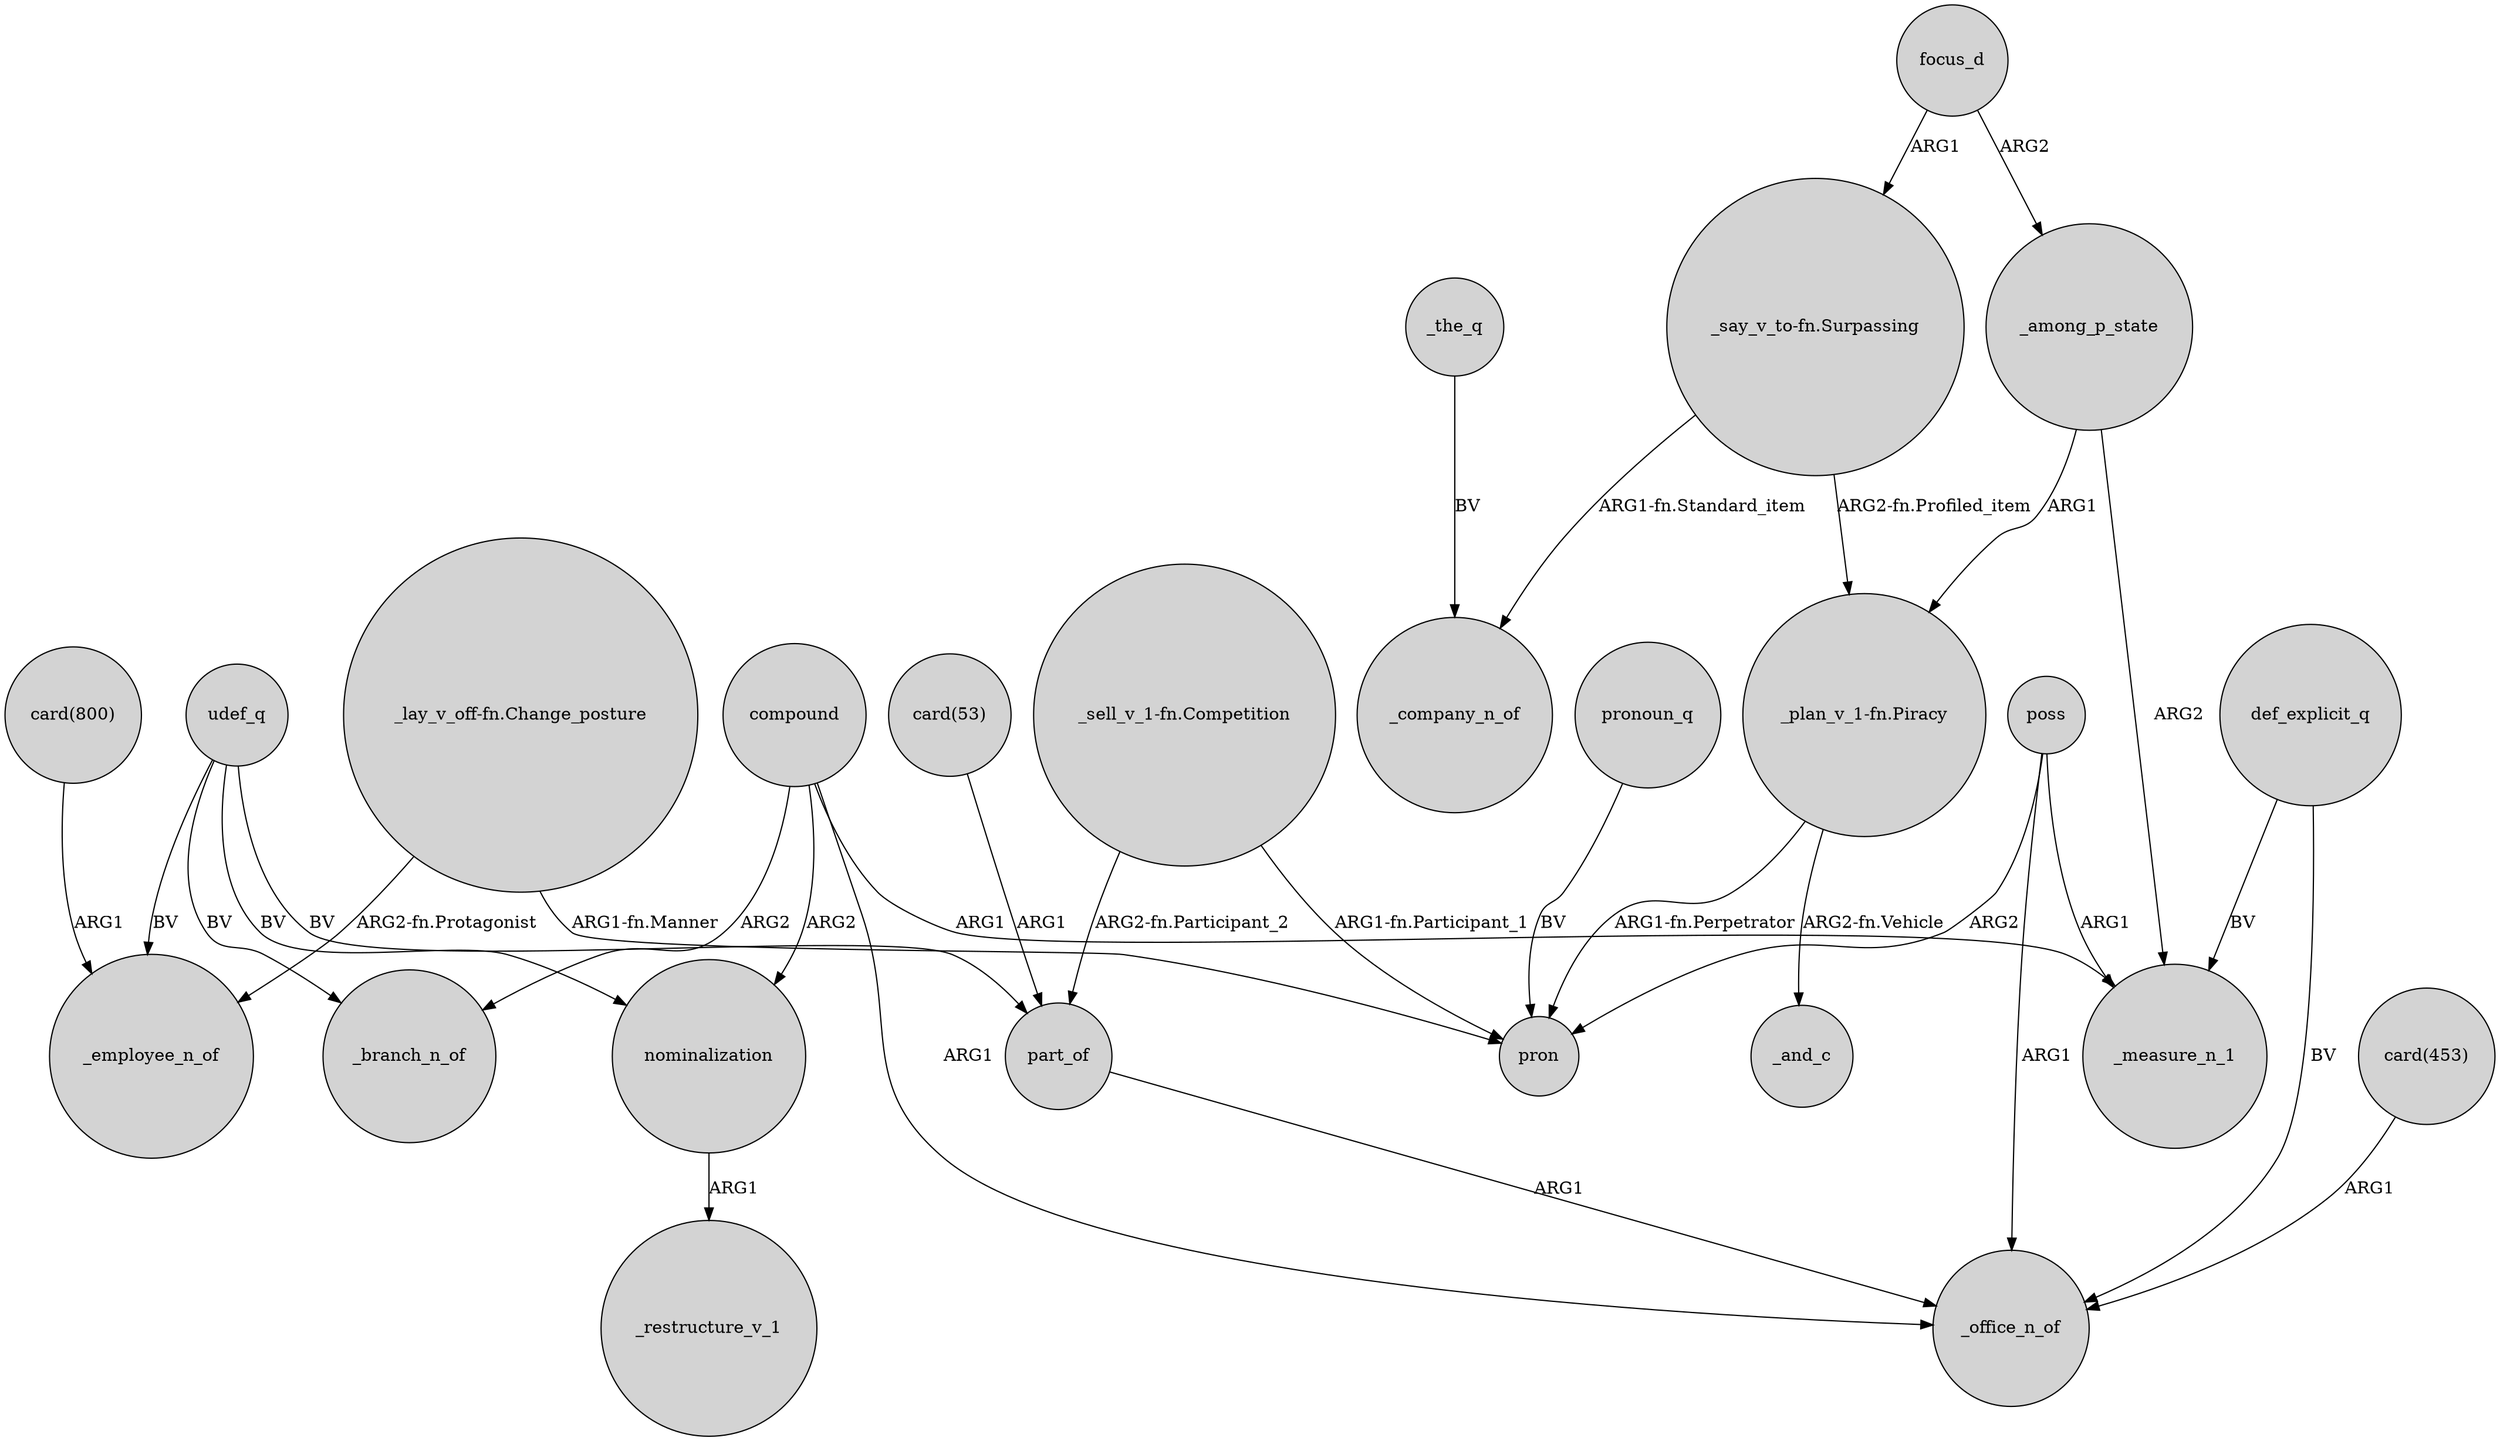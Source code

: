 digraph {
	node [shape=circle style=filled]
	"_lay_v_off-fn.Change_posture" -> _employee_n_of [label="ARG2-fn.Protagonist"]
	_among_p_state -> "_plan_v_1-fn.Piracy" [label=ARG1]
	"card(800)" -> _employee_n_of [label=ARG1]
	compound -> _office_n_of [label=ARG1]
	udef_q -> part_of [label=BV]
	"_say_v_to-fn.Surpassing" -> _company_n_of [label="ARG1-fn.Standard_item"]
	udef_q -> nominalization [label=BV]
	"_lay_v_off-fn.Change_posture" -> pron [label="ARG1-fn.Manner"]
	"_plan_v_1-fn.Piracy" -> pron [label="ARG1-fn.Perpetrator"]
	def_explicit_q -> _measure_n_1 [label=BV]
	compound -> _measure_n_1 [label=ARG1]
	compound -> nominalization [label=ARG2]
	poss -> _office_n_of [label=ARG1]
	pronoun_q -> pron [label=BV]
	poss -> pron [label=ARG2]
	nominalization -> _restructure_v_1 [label=ARG1]
	compound -> _branch_n_of [label=ARG2]
	def_explicit_q -> _office_n_of [label=BV]
	"_sell_v_1-fn.Competition" -> pron [label="ARG1-fn.Participant_1"]
	focus_d -> "_say_v_to-fn.Surpassing" [label=ARG1]
	"card(453)" -> _office_n_of [label=ARG1]
	_among_p_state -> _measure_n_1 [label=ARG2]
	focus_d -> _among_p_state [label=ARG2]
	part_of -> _office_n_of [label=ARG1]
	udef_q -> _branch_n_of [label=BV]
	"_plan_v_1-fn.Piracy" -> _and_c [label="ARG2-fn.Vehicle"]
	poss -> _measure_n_1 [label=ARG1]
	udef_q -> _employee_n_of [label=BV]
	_the_q -> _company_n_of [label=BV]
	"_say_v_to-fn.Surpassing" -> "_plan_v_1-fn.Piracy" [label="ARG2-fn.Profiled_item"]
	"_sell_v_1-fn.Competition" -> part_of [label="ARG2-fn.Participant_2"]
	"card(53)" -> part_of [label=ARG1]
}
